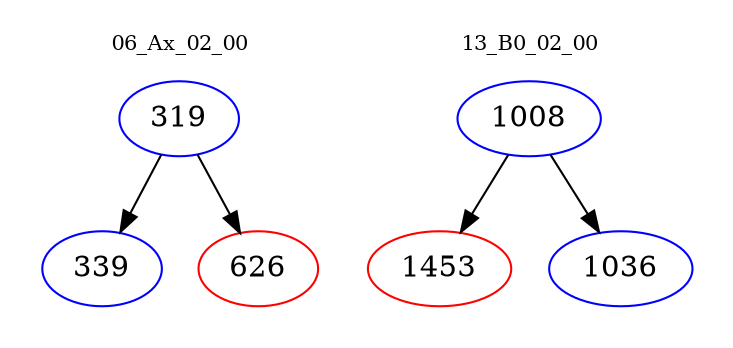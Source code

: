 digraph{
subgraph cluster_0 {
color = white
label = "06_Ax_02_00";
fontsize=10;
T0_319 [label="319", color="blue"]
T0_319 -> T0_339 [color="black"]
T0_339 [label="339", color="blue"]
T0_319 -> T0_626 [color="black"]
T0_626 [label="626", color="red"]
}
subgraph cluster_1 {
color = white
label = "13_B0_02_00";
fontsize=10;
T1_1008 [label="1008", color="blue"]
T1_1008 -> T1_1453 [color="black"]
T1_1453 [label="1453", color="red"]
T1_1008 -> T1_1036 [color="black"]
T1_1036 [label="1036", color="blue"]
}
}
